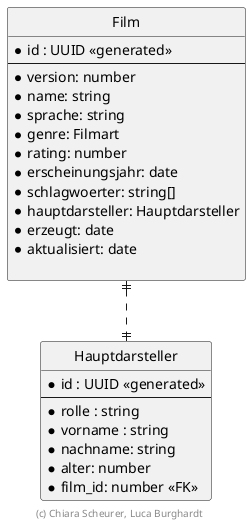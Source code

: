 ' Copyright (C) 2019 - present Juergen Zimmermann, Hochschule Karlsruhe
'
' This program is free software: you can redistribute it and/or modify
' it under the terms of the GNU General Public License as published by
' the Free Software Foundation, either version 3 of the License, or
' (at your option) any later version.
'
' This program is distributed in the hope that it will be useful,
' but WITHOUT ANY WARRANTY; without even the implied warranty of
' MERCHANTABILITY or FITNESS FOR A PARTICULAR PURPOSE.  See the
' GNU General Public License for more details.
'
' You should have received a copy of the GNU General Public License
' along with this program.  If not, see <https://www.gnu.org/licenses/>.

' Preview durch <Alt>d

@startuml ER Diagramm

' hide the spot
hide circle

' evtl. Prbleme mit Kraehenfuessen vermeiden
skinparam linetype ortho

entity "Film" {
  *id : UUID <<generated>>
  --
  *version: number
  *name: string
  *sprache: string
  *genre: Filmart
  *rating: number
  *erscheinungsjahr: date
  *schlagwoerter: string[]
  *hauptdarsteller: Hauptdarsteller
  *erzeugt: date
  *aktualisiert: date
  
}

entity "Hauptdarsteller" {
  *id : UUID <<generated>>
  --
  *rolle : string
  *vorname : string
  *nachname: string 
  *alter: number 
  *film_id: number <<FK>>
}

Film ||..|| Hauptdarsteller

footer (c) Chiara Scheurer, Luca Burghardt

@enduml
